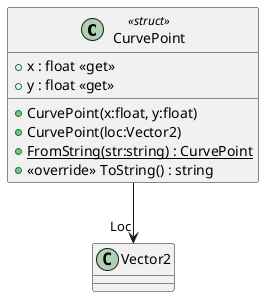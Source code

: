 @startuml
class CurvePoint <<struct>> {
    + x : float <<get>>
    + y : float <<get>>
    + CurvePoint(x:float, y:float)
    + CurvePoint(loc:Vector2)
    + {static} FromString(str:string) : CurvePoint
    + <<override>> ToString() : string
}
CurvePoint --> "Loc" Vector2
@enduml
